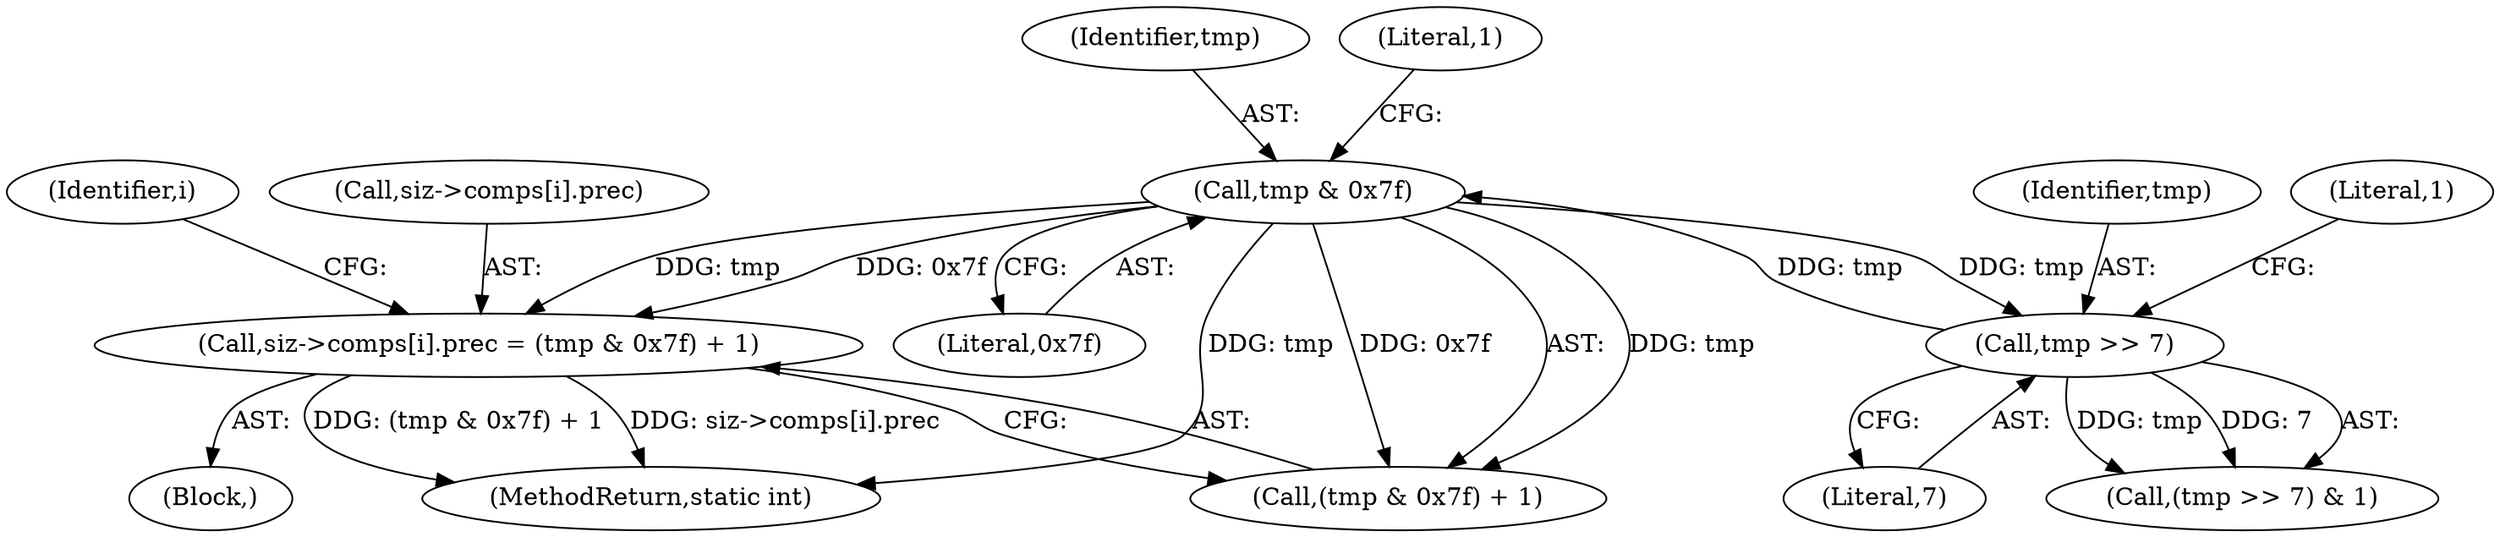 digraph "0_jasper_f7038068550fba0e41e1d0c355787f1dcd5bf330@array" {
"1000442" [label="(Call,siz->comps[i].prec = (tmp & 0x7f) + 1)"];
"1000451" [label="(Call,tmp & 0x7f)"];
"1000438" [label="(Call,tmp >> 7)"];
"1000442" [label="(Call,siz->comps[i].prec = (tmp & 0x7f) + 1)"];
"1000336" [label="(Identifier,i)"];
"1000452" [label="(Identifier,tmp)"];
"1000439" [label="(Identifier,tmp)"];
"1000454" [label="(Literal,1)"];
"1000440" [label="(Literal,7)"];
"1000453" [label="(Literal,0x7f)"];
"1000443" [label="(Call,siz->comps[i].prec)"];
"1000437" [label="(Call,(tmp >> 7) & 1)"];
"1000337" [label="(Block,)"];
"1000475" [label="(MethodReturn,static int)"];
"1000450" [label="(Call,(tmp & 0x7f) + 1)"];
"1000438" [label="(Call,tmp >> 7)"];
"1000441" [label="(Literal,1)"];
"1000451" [label="(Call,tmp & 0x7f)"];
"1000442" -> "1000337"  [label="AST: "];
"1000442" -> "1000450"  [label="CFG: "];
"1000443" -> "1000442"  [label="AST: "];
"1000450" -> "1000442"  [label="AST: "];
"1000336" -> "1000442"  [label="CFG: "];
"1000442" -> "1000475"  [label="DDG: siz->comps[i].prec"];
"1000442" -> "1000475"  [label="DDG: (tmp & 0x7f) + 1"];
"1000451" -> "1000442"  [label="DDG: tmp"];
"1000451" -> "1000442"  [label="DDG: 0x7f"];
"1000451" -> "1000450"  [label="AST: "];
"1000451" -> "1000453"  [label="CFG: "];
"1000452" -> "1000451"  [label="AST: "];
"1000453" -> "1000451"  [label="AST: "];
"1000454" -> "1000451"  [label="CFG: "];
"1000451" -> "1000475"  [label="DDG: tmp"];
"1000451" -> "1000438"  [label="DDG: tmp"];
"1000451" -> "1000450"  [label="DDG: tmp"];
"1000451" -> "1000450"  [label="DDG: 0x7f"];
"1000438" -> "1000451"  [label="DDG: tmp"];
"1000438" -> "1000437"  [label="AST: "];
"1000438" -> "1000440"  [label="CFG: "];
"1000439" -> "1000438"  [label="AST: "];
"1000440" -> "1000438"  [label="AST: "];
"1000441" -> "1000438"  [label="CFG: "];
"1000438" -> "1000437"  [label="DDG: tmp"];
"1000438" -> "1000437"  [label="DDG: 7"];
}
